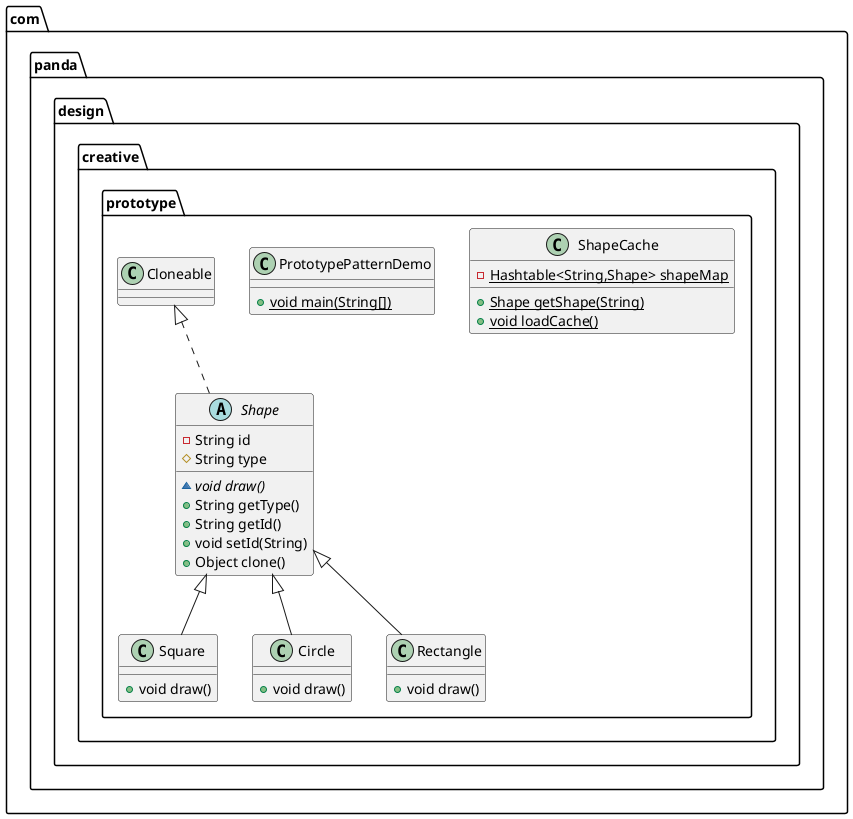 @startuml
class com.panda.design.creative.prototype.Square {
+ void draw()
}
class com.panda.design.creative.prototype.Circle {
+ void draw()
}
class com.panda.design.creative.prototype.ShapeCache {
- {static} Hashtable<String,Shape> shapeMap
+ {static} Shape getShape(String)
+ {static} void loadCache()
}
class com.panda.design.creative.prototype.Rectangle {
+ void draw()
}
abstract class com.panda.design.creative.prototype.Shape {
- String id
# String type
~ {abstract}void draw()
+ String getType()
+ String getId()
+ void setId(String)
+ Object clone()
}
class com.panda.design.creative.prototype.PrototypePatternDemo {
+ {static} void main(String[])
}


com.panda.design.creative.prototype.Shape <|-- com.panda.design.creative.prototype.Square
com.panda.design.creative.prototype.Shape <|-- com.panda.design.creative.prototype.Circle
com.panda.design.creative.prototype.Shape <|-- com.panda.design.creative.prototype.Rectangle
com.panda.design.creative.prototype.Cloneable <|.. com.panda.design.creative.prototype.Shape
@enduml